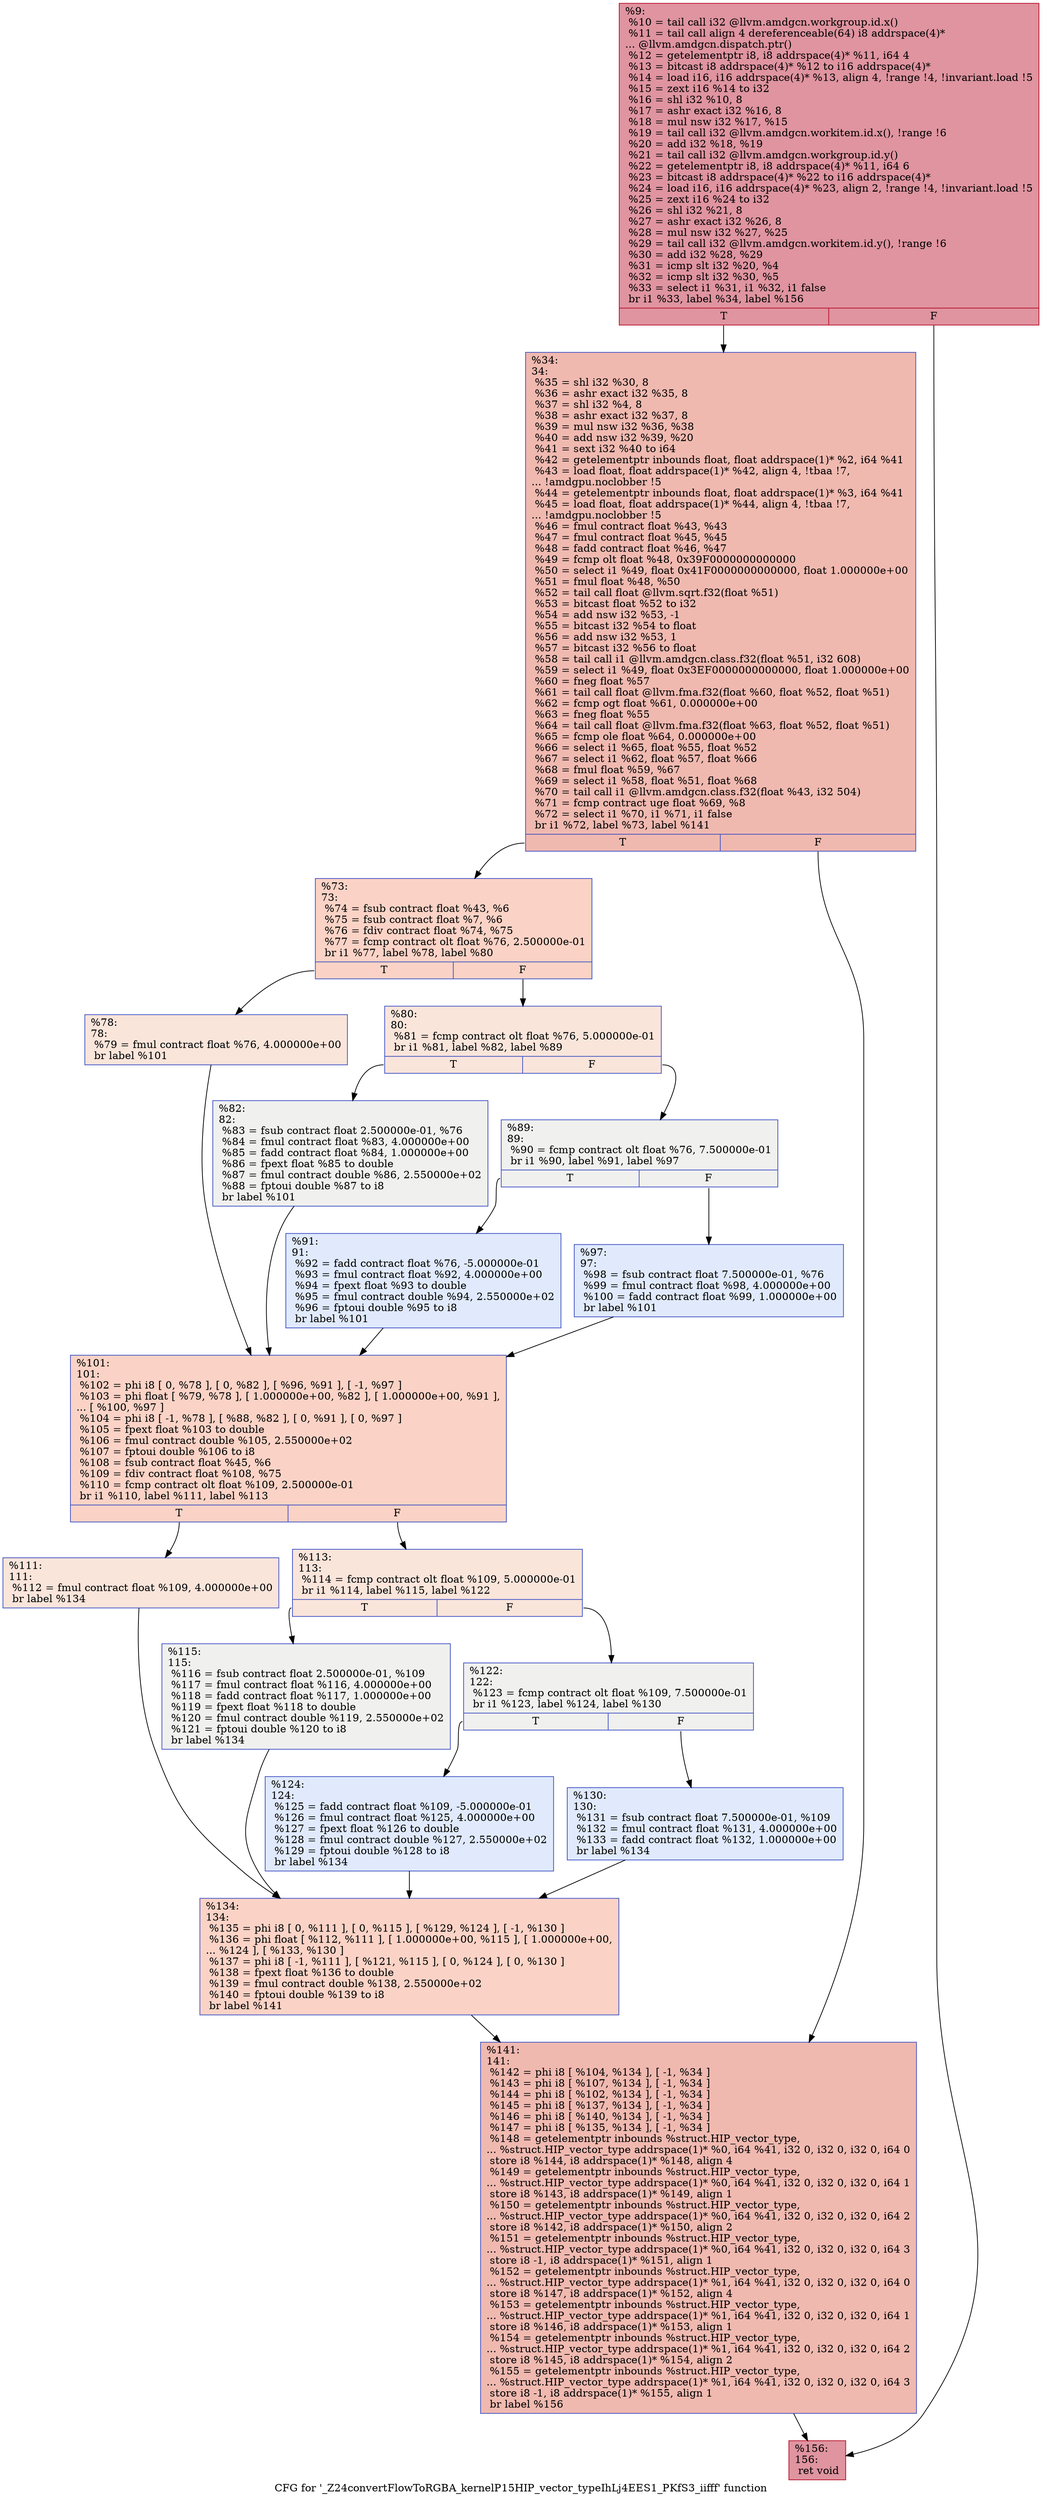 digraph "CFG for '_Z24convertFlowToRGBA_kernelP15HIP_vector_typeIhLj4EES1_PKfS3_iifff' function" {
	label="CFG for '_Z24convertFlowToRGBA_kernelP15HIP_vector_typeIhLj4EES1_PKfS3_iifff' function";

	Node0x45f90d0 [shape=record,color="#b70d28ff", style=filled, fillcolor="#b70d2870",label="{%9:\l  %10 = tail call i32 @llvm.amdgcn.workgroup.id.x()\l  %11 = tail call align 4 dereferenceable(64) i8 addrspace(4)*\l... @llvm.amdgcn.dispatch.ptr()\l  %12 = getelementptr i8, i8 addrspace(4)* %11, i64 4\l  %13 = bitcast i8 addrspace(4)* %12 to i16 addrspace(4)*\l  %14 = load i16, i16 addrspace(4)* %13, align 4, !range !4, !invariant.load !5\l  %15 = zext i16 %14 to i32\l  %16 = shl i32 %10, 8\l  %17 = ashr exact i32 %16, 8\l  %18 = mul nsw i32 %17, %15\l  %19 = tail call i32 @llvm.amdgcn.workitem.id.x(), !range !6\l  %20 = add i32 %18, %19\l  %21 = tail call i32 @llvm.amdgcn.workgroup.id.y()\l  %22 = getelementptr i8, i8 addrspace(4)* %11, i64 6\l  %23 = bitcast i8 addrspace(4)* %22 to i16 addrspace(4)*\l  %24 = load i16, i16 addrspace(4)* %23, align 2, !range !4, !invariant.load !5\l  %25 = zext i16 %24 to i32\l  %26 = shl i32 %21, 8\l  %27 = ashr exact i32 %26, 8\l  %28 = mul nsw i32 %27, %25\l  %29 = tail call i32 @llvm.amdgcn.workitem.id.y(), !range !6\l  %30 = add i32 %28, %29\l  %31 = icmp slt i32 %20, %4\l  %32 = icmp slt i32 %30, %5\l  %33 = select i1 %31, i1 %32, i1 false\l  br i1 %33, label %34, label %156\l|{<s0>T|<s1>F}}"];
	Node0x45f90d0:s0 -> Node0x45fda30;
	Node0x45f90d0:s1 -> Node0x45fdac0;
	Node0x45fda30 [shape=record,color="#3d50c3ff", style=filled, fillcolor="#de614d70",label="{%34:\l34:                                               \l  %35 = shl i32 %30, 8\l  %36 = ashr exact i32 %35, 8\l  %37 = shl i32 %4, 8\l  %38 = ashr exact i32 %37, 8\l  %39 = mul nsw i32 %36, %38\l  %40 = add nsw i32 %39, %20\l  %41 = sext i32 %40 to i64\l  %42 = getelementptr inbounds float, float addrspace(1)* %2, i64 %41\l  %43 = load float, float addrspace(1)* %42, align 4, !tbaa !7,\l... !amdgpu.noclobber !5\l  %44 = getelementptr inbounds float, float addrspace(1)* %3, i64 %41\l  %45 = load float, float addrspace(1)* %44, align 4, !tbaa !7,\l... !amdgpu.noclobber !5\l  %46 = fmul contract float %43, %43\l  %47 = fmul contract float %45, %45\l  %48 = fadd contract float %46, %47\l  %49 = fcmp olt float %48, 0x39F0000000000000\l  %50 = select i1 %49, float 0x41F0000000000000, float 1.000000e+00\l  %51 = fmul float %48, %50\l  %52 = tail call float @llvm.sqrt.f32(float %51)\l  %53 = bitcast float %52 to i32\l  %54 = add nsw i32 %53, -1\l  %55 = bitcast i32 %54 to float\l  %56 = add nsw i32 %53, 1\l  %57 = bitcast i32 %56 to float\l  %58 = tail call i1 @llvm.amdgcn.class.f32(float %51, i32 608)\l  %59 = select i1 %49, float 0x3EF0000000000000, float 1.000000e+00\l  %60 = fneg float %57\l  %61 = tail call float @llvm.fma.f32(float %60, float %52, float %51)\l  %62 = fcmp ogt float %61, 0.000000e+00\l  %63 = fneg float %55\l  %64 = tail call float @llvm.fma.f32(float %63, float %52, float %51)\l  %65 = fcmp ole float %64, 0.000000e+00\l  %66 = select i1 %65, float %55, float %52\l  %67 = select i1 %62, float %57, float %66\l  %68 = fmul float %59, %67\l  %69 = select i1 %58, float %51, float %68\l  %70 = tail call i1 @llvm.amdgcn.class.f32(float %43, i32 504)\l  %71 = fcmp contract uge float %69, %8\l  %72 = select i1 %70, i1 %71, i1 false\l  br i1 %72, label %73, label %141\l|{<s0>T|<s1>F}}"];
	Node0x45fda30:s0 -> Node0x4600de0;
	Node0x45fda30:s1 -> Node0x4600e30;
	Node0x4600de0 [shape=record,color="#3d50c3ff", style=filled, fillcolor="#f59c7d70",label="{%73:\l73:                                               \l  %74 = fsub contract float %43, %6\l  %75 = fsub contract float %7, %6\l  %76 = fdiv contract float %74, %75\l  %77 = fcmp contract olt float %76, 2.500000e-01\l  br i1 %77, label %78, label %80\l|{<s0>T|<s1>F}}"];
	Node0x4600de0:s0 -> Node0x46011b0;
	Node0x4600de0:s1 -> Node0x4601240;
	Node0x46011b0 [shape=record,color="#3d50c3ff", style=filled, fillcolor="#f4c5ad70",label="{%78:\l78:                                               \l  %79 = fmul contract float %76, 4.000000e+00\l  br label %101\l}"];
	Node0x46011b0 -> Node0x4601410;
	Node0x4601240 [shape=record,color="#3d50c3ff", style=filled, fillcolor="#f4c5ad70",label="{%80:\l80:                                               \l  %81 = fcmp contract olt float %76, 5.000000e-01\l  br i1 %81, label %82, label %89\l|{<s0>T|<s1>F}}"];
	Node0x4601240:s0 -> Node0x46015a0;
	Node0x4601240:s1 -> Node0x4601630;
	Node0x46015a0 [shape=record,color="#3d50c3ff", style=filled, fillcolor="#dedcdb70",label="{%82:\l82:                                               \l  %83 = fsub contract float 2.500000e-01, %76\l  %84 = fmul contract float %83, 4.000000e+00\l  %85 = fadd contract float %84, 1.000000e+00\l  %86 = fpext float %85 to double\l  %87 = fmul contract double %86, 2.550000e+02\l  %88 = fptoui double %87 to i8\l  br label %101\l}"];
	Node0x46015a0 -> Node0x4601410;
	Node0x4601630 [shape=record,color="#3d50c3ff", style=filled, fillcolor="#dedcdb70",label="{%89:\l89:                                               \l  %90 = fcmp contract olt float %76, 7.500000e-01\l  br i1 %90, label %91, label %97\l|{<s0>T|<s1>F}}"];
	Node0x4601630:s0 -> Node0x4601b90;
	Node0x4601630:s1 -> Node0x4601c20;
	Node0x4601b90 [shape=record,color="#3d50c3ff", style=filled, fillcolor="#b9d0f970",label="{%91:\l91:                                               \l  %92 = fadd contract float %76, -5.000000e-01\l  %93 = fmul contract float %92, 4.000000e+00\l  %94 = fpext float %93 to double\l  %95 = fmul contract double %94, 2.550000e+02\l  %96 = fptoui double %95 to i8\l  br label %101\l}"];
	Node0x4601b90 -> Node0x4601410;
	Node0x4601c20 [shape=record,color="#3d50c3ff", style=filled, fillcolor="#b9d0f970",label="{%97:\l97:                                               \l  %98 = fsub contract float 7.500000e-01, %76\l  %99 = fmul contract float %98, 4.000000e+00\l  %100 = fadd contract float %99, 1.000000e+00\l  br label %101\l}"];
	Node0x4601c20 -> Node0x4601410;
	Node0x4601410 [shape=record,color="#3d50c3ff", style=filled, fillcolor="#f59c7d70",label="{%101:\l101:                                              \l  %102 = phi i8 [ 0, %78 ], [ 0, %82 ], [ %96, %91 ], [ -1, %97 ]\l  %103 = phi float [ %79, %78 ], [ 1.000000e+00, %82 ], [ 1.000000e+00, %91 ],\l... [ %100, %97 ]\l  %104 = phi i8 [ -1, %78 ], [ %88, %82 ], [ 0, %91 ], [ 0, %97 ]\l  %105 = fpext float %103 to double\l  %106 = fmul contract double %105, 2.550000e+02\l  %107 = fptoui double %106 to i8\l  %108 = fsub contract float %45, %6\l  %109 = fdiv contract float %108, %75\l  %110 = fcmp contract olt float %109, 2.500000e-01\l  br i1 %110, label %111, label %113\l|{<s0>T|<s1>F}}"];
	Node0x4601410:s0 -> Node0x46028d0;
	Node0x4601410:s1 -> Node0x4602920;
	Node0x46028d0 [shape=record,color="#3d50c3ff", style=filled, fillcolor="#f4c5ad70",label="{%111:\l111:                                              \l  %112 = fmul contract float %109, 4.000000e+00\l  br label %134\l}"];
	Node0x46028d0 -> Node0x4602ab0;
	Node0x4602920 [shape=record,color="#3d50c3ff", style=filled, fillcolor="#f4c5ad70",label="{%113:\l113:                                              \l  %114 = fcmp contract olt float %109, 5.000000e-01\l  br i1 %114, label %115, label %122\l|{<s0>T|<s1>F}}"];
	Node0x4602920:s0 -> Node0x4602c00;
	Node0x4602920:s1 -> Node0x4602c50;
	Node0x4602c00 [shape=record,color="#3d50c3ff", style=filled, fillcolor="#dedcdb70",label="{%115:\l115:                                              \l  %116 = fsub contract float 2.500000e-01, %109\l  %117 = fmul contract float %116, 4.000000e+00\l  %118 = fadd contract float %117, 1.000000e+00\l  %119 = fpext float %118 to double\l  %120 = fmul contract double %119, 2.550000e+02\l  %121 = fptoui double %120 to i8\l  br label %134\l}"];
	Node0x4602c00 -> Node0x4602ab0;
	Node0x4602c50 [shape=record,color="#3d50c3ff", style=filled, fillcolor="#dedcdb70",label="{%122:\l122:                                              \l  %123 = fcmp contract olt float %109, 7.500000e-01\l  br i1 %123, label %124, label %130\l|{<s0>T|<s1>F}}"];
	Node0x4602c50:s0 -> Node0x46031b0;
	Node0x4602c50:s1 -> Node0x4603200;
	Node0x46031b0 [shape=record,color="#3d50c3ff", style=filled, fillcolor="#b9d0f970",label="{%124:\l124:                                              \l  %125 = fadd contract float %109, -5.000000e-01\l  %126 = fmul contract float %125, 4.000000e+00\l  %127 = fpext float %126 to double\l  %128 = fmul contract double %127, 2.550000e+02\l  %129 = fptoui double %128 to i8\l  br label %134\l}"];
	Node0x46031b0 -> Node0x4602ab0;
	Node0x4603200 [shape=record,color="#3d50c3ff", style=filled, fillcolor="#b9d0f970",label="{%130:\l130:                                              \l  %131 = fsub contract float 7.500000e-01, %109\l  %132 = fmul contract float %131, 4.000000e+00\l  %133 = fadd contract float %132, 1.000000e+00\l  br label %134\l}"];
	Node0x4603200 -> Node0x4602ab0;
	Node0x4602ab0 [shape=record,color="#3d50c3ff", style=filled, fillcolor="#f59c7d70",label="{%134:\l134:                                              \l  %135 = phi i8 [ 0, %111 ], [ 0, %115 ], [ %129, %124 ], [ -1, %130 ]\l  %136 = phi float [ %112, %111 ], [ 1.000000e+00, %115 ], [ 1.000000e+00,\l... %124 ], [ %133, %130 ]\l  %137 = phi i8 [ -1, %111 ], [ %121, %115 ], [ 0, %124 ], [ 0, %130 ]\l  %138 = fpext float %136 to double\l  %139 = fmul contract double %138, 2.550000e+02\l  %140 = fptoui double %139 to i8\l  br label %141\l}"];
	Node0x4602ab0 -> Node0x4600e30;
	Node0x4600e30 [shape=record,color="#3d50c3ff", style=filled, fillcolor="#de614d70",label="{%141:\l141:                                              \l  %142 = phi i8 [ %104, %134 ], [ -1, %34 ]\l  %143 = phi i8 [ %107, %134 ], [ -1, %34 ]\l  %144 = phi i8 [ %102, %134 ], [ -1, %34 ]\l  %145 = phi i8 [ %137, %134 ], [ -1, %34 ]\l  %146 = phi i8 [ %140, %134 ], [ -1, %34 ]\l  %147 = phi i8 [ %135, %134 ], [ -1, %34 ]\l  %148 = getelementptr inbounds %struct.HIP_vector_type,\l... %struct.HIP_vector_type addrspace(1)* %0, i64 %41, i32 0, i32 0, i32 0, i64 0\l  store i8 %144, i8 addrspace(1)* %148, align 4\l  %149 = getelementptr inbounds %struct.HIP_vector_type,\l... %struct.HIP_vector_type addrspace(1)* %0, i64 %41, i32 0, i32 0, i32 0, i64 1\l  store i8 %143, i8 addrspace(1)* %149, align 1\l  %150 = getelementptr inbounds %struct.HIP_vector_type,\l... %struct.HIP_vector_type addrspace(1)* %0, i64 %41, i32 0, i32 0, i32 0, i64 2\l  store i8 %142, i8 addrspace(1)* %150, align 2\l  %151 = getelementptr inbounds %struct.HIP_vector_type,\l... %struct.HIP_vector_type addrspace(1)* %0, i64 %41, i32 0, i32 0, i32 0, i64 3\l  store i8 -1, i8 addrspace(1)* %151, align 1\l  %152 = getelementptr inbounds %struct.HIP_vector_type,\l... %struct.HIP_vector_type addrspace(1)* %1, i64 %41, i32 0, i32 0, i32 0, i64 0\l  store i8 %147, i8 addrspace(1)* %152, align 4\l  %153 = getelementptr inbounds %struct.HIP_vector_type,\l... %struct.HIP_vector_type addrspace(1)* %1, i64 %41, i32 0, i32 0, i32 0, i64 1\l  store i8 %146, i8 addrspace(1)* %153, align 1\l  %154 = getelementptr inbounds %struct.HIP_vector_type,\l... %struct.HIP_vector_type addrspace(1)* %1, i64 %41, i32 0, i32 0, i32 0, i64 2\l  store i8 %145, i8 addrspace(1)* %154, align 2\l  %155 = getelementptr inbounds %struct.HIP_vector_type,\l... %struct.HIP_vector_type addrspace(1)* %1, i64 %41, i32 0, i32 0, i32 0, i64 3\l  store i8 -1, i8 addrspace(1)* %155, align 1\l  br label %156\l}"];
	Node0x4600e30 -> Node0x45fdac0;
	Node0x45fdac0 [shape=record,color="#b70d28ff", style=filled, fillcolor="#b70d2870",label="{%156:\l156:                                              \l  ret void\l}"];
}
